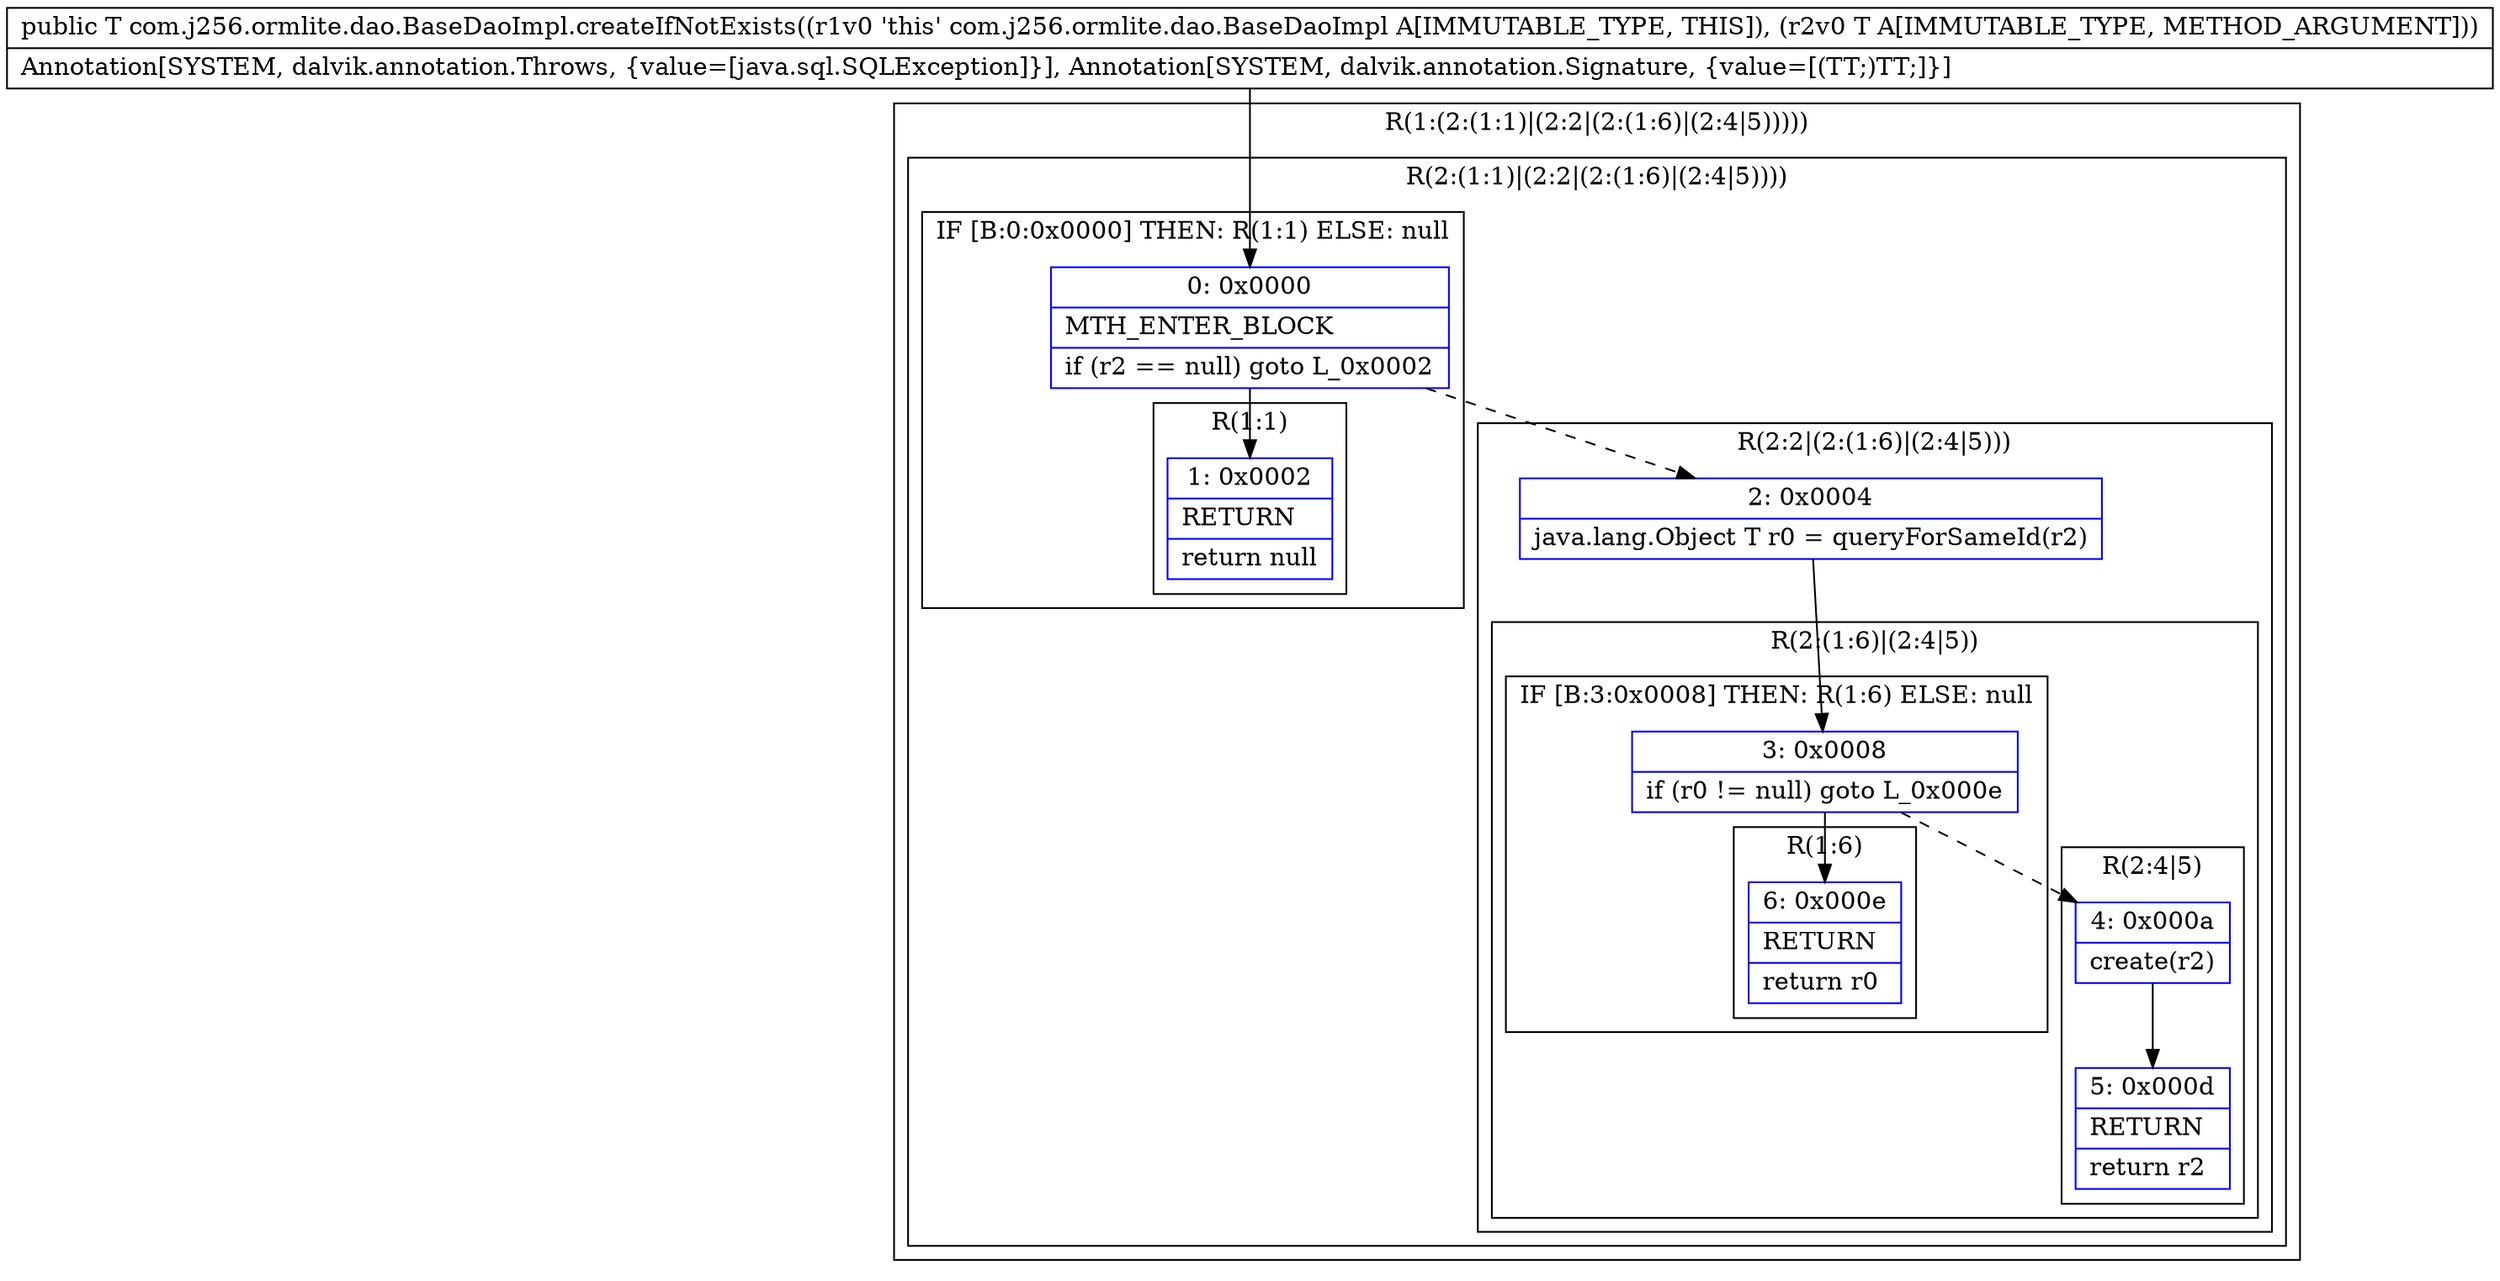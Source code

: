 digraph "CFG forcom.j256.ormlite.dao.BaseDaoImpl.createIfNotExists(Ljava\/lang\/Object;)Ljava\/lang\/Object;" {
subgraph cluster_Region_967805914 {
label = "R(1:(2:(1:1)|(2:2|(2:(1:6)|(2:4|5)))))";
node [shape=record,color=blue];
subgraph cluster_Region_1668585388 {
label = "R(2:(1:1)|(2:2|(2:(1:6)|(2:4|5))))";
node [shape=record,color=blue];
subgraph cluster_IfRegion_1232505900 {
label = "IF [B:0:0x0000] THEN: R(1:1) ELSE: null";
node [shape=record,color=blue];
Node_0 [shape=record,label="{0\:\ 0x0000|MTH_ENTER_BLOCK\l|if (r2 == null) goto L_0x0002\l}"];
subgraph cluster_Region_816319706 {
label = "R(1:1)";
node [shape=record,color=blue];
Node_1 [shape=record,label="{1\:\ 0x0002|RETURN\l|return null\l}"];
}
}
subgraph cluster_Region_1486846893 {
label = "R(2:2|(2:(1:6)|(2:4|5)))";
node [shape=record,color=blue];
Node_2 [shape=record,label="{2\:\ 0x0004|java.lang.Object T r0 = queryForSameId(r2)\l}"];
subgraph cluster_Region_1973198926 {
label = "R(2:(1:6)|(2:4|5))";
node [shape=record,color=blue];
subgraph cluster_IfRegion_2111464813 {
label = "IF [B:3:0x0008] THEN: R(1:6) ELSE: null";
node [shape=record,color=blue];
Node_3 [shape=record,label="{3\:\ 0x0008|if (r0 != null) goto L_0x000e\l}"];
subgraph cluster_Region_1709016182 {
label = "R(1:6)";
node [shape=record,color=blue];
Node_6 [shape=record,label="{6\:\ 0x000e|RETURN\l|return r0\l}"];
}
}
subgraph cluster_Region_848461990 {
label = "R(2:4|5)";
node [shape=record,color=blue];
Node_4 [shape=record,label="{4\:\ 0x000a|create(r2)\l}"];
Node_5 [shape=record,label="{5\:\ 0x000d|RETURN\l|return r2\l}"];
}
}
}
}
}
MethodNode[shape=record,label="{public T com.j256.ormlite.dao.BaseDaoImpl.createIfNotExists((r1v0 'this' com.j256.ormlite.dao.BaseDaoImpl A[IMMUTABLE_TYPE, THIS]), (r2v0 T A[IMMUTABLE_TYPE, METHOD_ARGUMENT]))  | Annotation[SYSTEM, dalvik.annotation.Throws, \{value=[java.sql.SQLException]\}], Annotation[SYSTEM, dalvik.annotation.Signature, \{value=[(TT;)TT;]\}]\l}"];
MethodNode -> Node_0;
Node_0 -> Node_1;
Node_0 -> Node_2[style=dashed];
Node_2 -> Node_3;
Node_3 -> Node_4[style=dashed];
Node_3 -> Node_6;
Node_4 -> Node_5;
}

